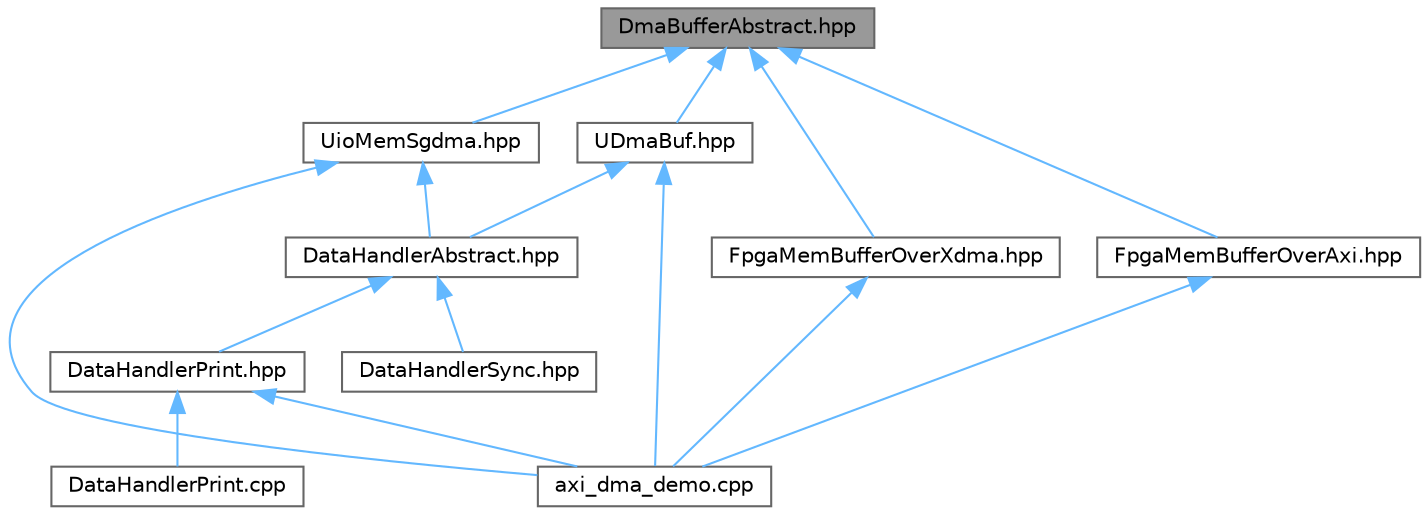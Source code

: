 digraph "DmaBufferAbstract.hpp"
{
 // INTERACTIVE_SVG=YES
 // LATEX_PDF_SIZE
  bgcolor="transparent";
  edge [fontname=Helvetica,fontsize=10,labelfontname=Helvetica,labelfontsize=10];
  node [fontname=Helvetica,fontsize=10,shape=box,height=0.2,width=0.4];
  Node1 [label="DmaBufferAbstract.hpp",height=0.2,width=0.4,color="gray40", fillcolor="grey60", style="filled", fontcolor="black",tooltip=" "];
  Node1 -> Node2 [dir="back",color="steelblue1",style="solid"];
  Node2 [label="FpgaMemBufferOverAxi.hpp",height=0.2,width=0.4,color="grey40", fillcolor="white", style="filled",URL="$_fpga_mem_buffer_over_axi_8hpp.html",tooltip=" "];
  Node2 -> Node3 [dir="back",color="steelblue1",style="solid"];
  Node3 [label="axi_dma_demo.cpp",height=0.2,width=0.4,color="grey40", fillcolor="white", style="filled",URL="$axi__dma__demo_8cpp.html",tooltip=" "];
  Node1 -> Node4 [dir="back",color="steelblue1",style="solid"];
  Node4 [label="FpgaMemBufferOverXdma.hpp",height=0.2,width=0.4,color="grey40", fillcolor="white", style="filled",URL="$_fpga_mem_buffer_over_xdma_8hpp.html",tooltip=" "];
  Node4 -> Node3 [dir="back",color="steelblue1",style="solid"];
  Node1 -> Node5 [dir="back",color="steelblue1",style="solid"];
  Node5 [label="UDmaBuf.hpp",height=0.2,width=0.4,color="grey40", fillcolor="white", style="filled",URL="$_u_dma_buf_8hpp.html",tooltip=" "];
  Node5 -> Node6 [dir="back",color="steelblue1",style="solid"];
  Node6 [label="DataHandlerAbstract.hpp",height=0.2,width=0.4,color="grey40", fillcolor="white", style="filled",URL="$_data_handler_abstract_8hpp.html",tooltip=" "];
  Node6 -> Node7 [dir="back",color="steelblue1",style="solid"];
  Node7 [label="DataHandlerPrint.hpp",height=0.2,width=0.4,color="grey40", fillcolor="white", style="filled",URL="$_data_handler_print_8hpp.html",tooltip=" "];
  Node7 -> Node8 [dir="back",color="steelblue1",style="solid"];
  Node8 [label="DataHandlerPrint.cpp",height=0.2,width=0.4,color="grey40", fillcolor="white", style="filled",URL="$_data_handler_print_8cpp.html",tooltip=" "];
  Node7 -> Node3 [dir="back",color="steelblue1",style="solid"];
  Node6 -> Node9 [dir="back",color="steelblue1",style="solid"];
  Node9 [label="DataHandlerSync.hpp",height=0.2,width=0.4,color="grey40", fillcolor="white", style="filled",URL="$_data_handler_sync_8hpp.html",tooltip=" "];
  Node5 -> Node3 [dir="back",color="steelblue1",style="solid"];
  Node1 -> Node10 [dir="back",color="steelblue1",style="solid"];
  Node10 [label="UioMemSgdma.hpp",height=0.2,width=0.4,color="grey40", fillcolor="white", style="filled",URL="$_uio_mem_sgdma_8hpp.html",tooltip=" "];
  Node10 -> Node6 [dir="back",color="steelblue1",style="solid"];
  Node10 -> Node3 [dir="back",color="steelblue1",style="solid"];
}
